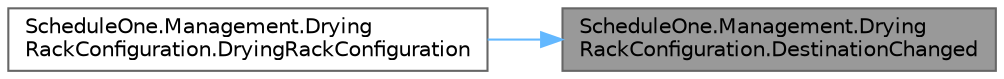 digraph "ScheduleOne.Management.DryingRackConfiguration.DestinationChanged"
{
 // LATEX_PDF_SIZE
  bgcolor="transparent";
  edge [fontname=Helvetica,fontsize=10,labelfontname=Helvetica,labelfontsize=10];
  node [fontname=Helvetica,fontsize=10,shape=box,height=0.2,width=0.4];
  rankdir="RL";
  Node1 [id="Node000001",label="ScheduleOne.Management.Drying\lRackConfiguration.DestinationChanged",height=0.2,width=0.4,color="gray40", fillcolor="grey60", style="filled", fontcolor="black",tooltip=" "];
  Node1 -> Node2 [id="edge1_Node000001_Node000002",dir="back",color="steelblue1",style="solid",tooltip=" "];
  Node2 [id="Node000002",label="ScheduleOne.Management.Drying\lRackConfiguration.DryingRackConfiguration",height=0.2,width=0.4,color="grey40", fillcolor="white", style="filled",URL="$class_schedule_one_1_1_management_1_1_drying_rack_configuration.html#a4750d7fd00a5566da0972f576a8c1860",tooltip=" "];
}
